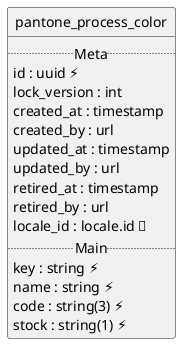 @startuml uml
skinparam monochrome true
skinparam linetype ortho
hide circle

entity pantone_process_color {
  .. Meta ..
  id : uuid ⚡
  lock_version : int
  created_at : timestamp
  created_by : url
  updated_at : timestamp
  updated_by : url
  retired_at : timestamp
  retired_by : url
  locale_id : locale.id 🔑
  .. Main ..
  key : string ⚡
  name : string ⚡
  code : string(3) ⚡
  stock : string(1) ⚡
}

@enduml
